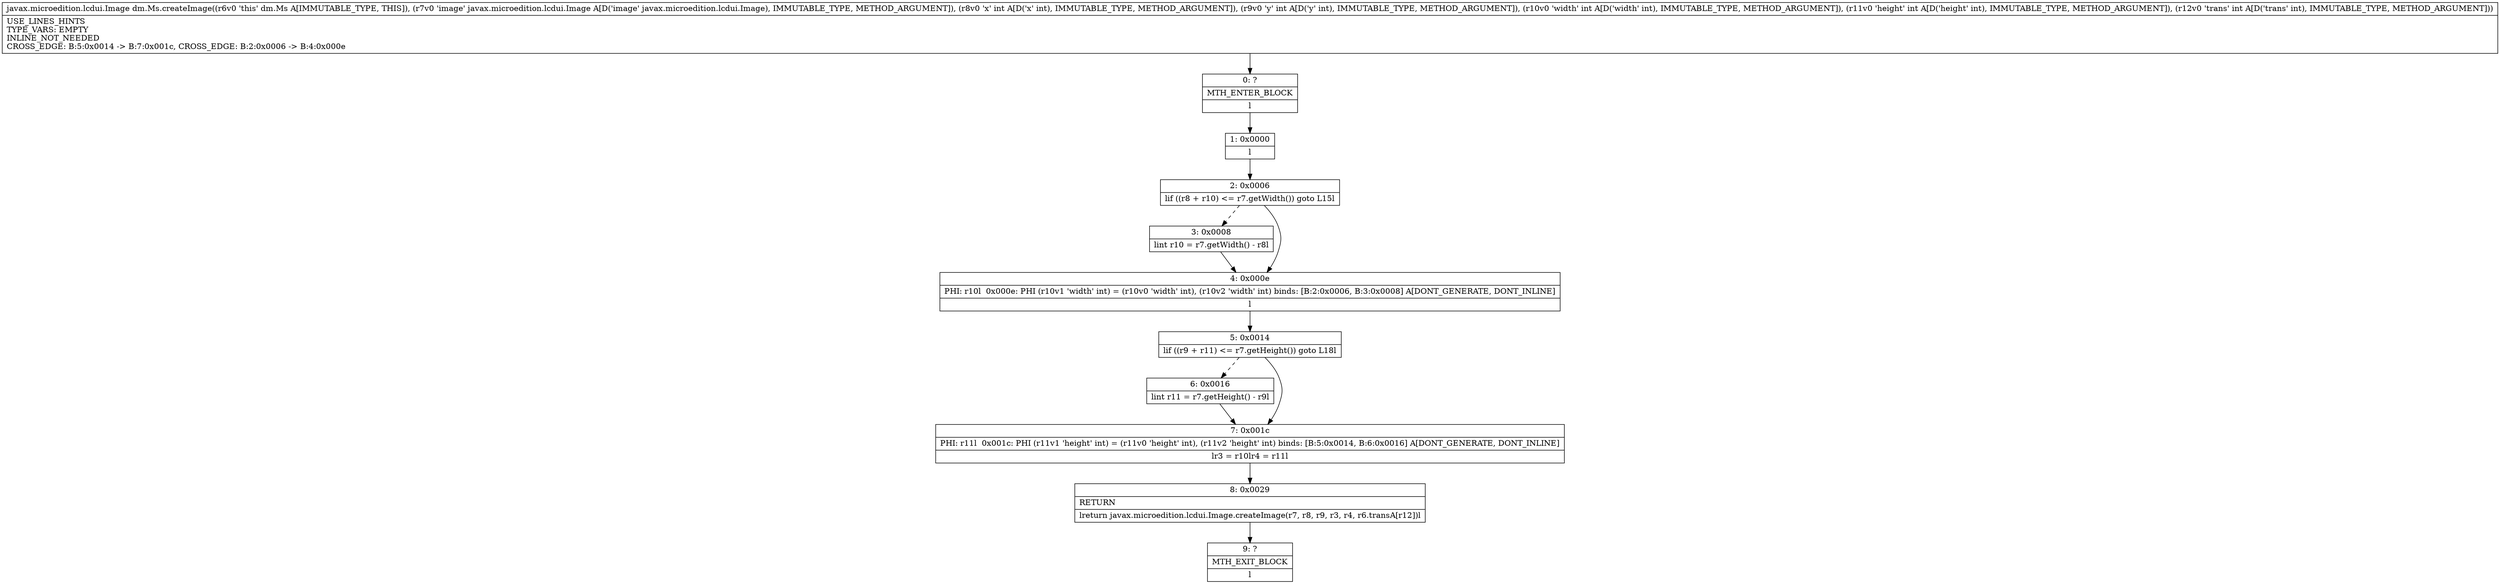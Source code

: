 digraph "CFG fordm.Ms.createImage(Ljavax\/microedition\/lcdui\/Image;IIIII)Ljavax\/microedition\/lcdui\/Image;" {
Node_0 [shape=record,label="{0\:\ ?|MTH_ENTER_BLOCK\l|l}"];
Node_1 [shape=record,label="{1\:\ 0x0000|l}"];
Node_2 [shape=record,label="{2\:\ 0x0006|lif ((r8 + r10) \<= r7.getWidth()) goto L15l}"];
Node_3 [shape=record,label="{3\:\ 0x0008|lint r10 = r7.getWidth() \- r8l}"];
Node_4 [shape=record,label="{4\:\ 0x000e|PHI: r10l  0x000e: PHI (r10v1 'width' int) = (r10v0 'width' int), (r10v2 'width' int) binds: [B:2:0x0006, B:3:0x0008] A[DONT_GENERATE, DONT_INLINE]\l|l}"];
Node_5 [shape=record,label="{5\:\ 0x0014|lif ((r9 + r11) \<= r7.getHeight()) goto L18l}"];
Node_6 [shape=record,label="{6\:\ 0x0016|lint r11 = r7.getHeight() \- r9l}"];
Node_7 [shape=record,label="{7\:\ 0x001c|PHI: r11l  0x001c: PHI (r11v1 'height' int) = (r11v0 'height' int), (r11v2 'height' int) binds: [B:5:0x0014, B:6:0x0016] A[DONT_GENERATE, DONT_INLINE]\l|lr3 = r10lr4 = r11l}"];
Node_8 [shape=record,label="{8\:\ 0x0029|RETURN\l|lreturn javax.microedition.lcdui.Image.createImage(r7, r8, r9, r3, r4, r6.transA[r12])l}"];
Node_9 [shape=record,label="{9\:\ ?|MTH_EXIT_BLOCK\l|l}"];
MethodNode[shape=record,label="{javax.microedition.lcdui.Image dm.Ms.createImage((r6v0 'this' dm.Ms A[IMMUTABLE_TYPE, THIS]), (r7v0 'image' javax.microedition.lcdui.Image A[D('image' javax.microedition.lcdui.Image), IMMUTABLE_TYPE, METHOD_ARGUMENT]), (r8v0 'x' int A[D('x' int), IMMUTABLE_TYPE, METHOD_ARGUMENT]), (r9v0 'y' int A[D('y' int), IMMUTABLE_TYPE, METHOD_ARGUMENT]), (r10v0 'width' int A[D('width' int), IMMUTABLE_TYPE, METHOD_ARGUMENT]), (r11v0 'height' int A[D('height' int), IMMUTABLE_TYPE, METHOD_ARGUMENT]), (r12v0 'trans' int A[D('trans' int), IMMUTABLE_TYPE, METHOD_ARGUMENT]))  | USE_LINES_HINTS\lTYPE_VARS: EMPTY\lINLINE_NOT_NEEDED\lCROSS_EDGE: B:5:0x0014 \-\> B:7:0x001c, CROSS_EDGE: B:2:0x0006 \-\> B:4:0x000e\l}"];
MethodNode -> Node_0;
Node_0 -> Node_1;
Node_1 -> Node_2;
Node_2 -> Node_3[style=dashed];
Node_2 -> Node_4;
Node_3 -> Node_4;
Node_4 -> Node_5;
Node_5 -> Node_6[style=dashed];
Node_5 -> Node_7;
Node_6 -> Node_7;
Node_7 -> Node_8;
Node_8 -> Node_9;
}

